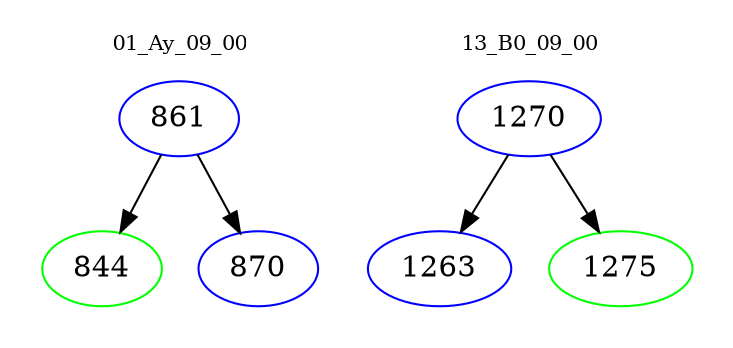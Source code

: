 digraph{
subgraph cluster_0 {
color = white
label = "01_Ay_09_00";
fontsize=10;
T0_861 [label="861", color="blue"]
T0_861 -> T0_844 [color="black"]
T0_844 [label="844", color="green"]
T0_861 -> T0_870 [color="black"]
T0_870 [label="870", color="blue"]
}
subgraph cluster_1 {
color = white
label = "13_B0_09_00";
fontsize=10;
T1_1270 [label="1270", color="blue"]
T1_1270 -> T1_1263 [color="black"]
T1_1263 [label="1263", color="blue"]
T1_1270 -> T1_1275 [color="black"]
T1_1275 [label="1275", color="green"]
}
}
